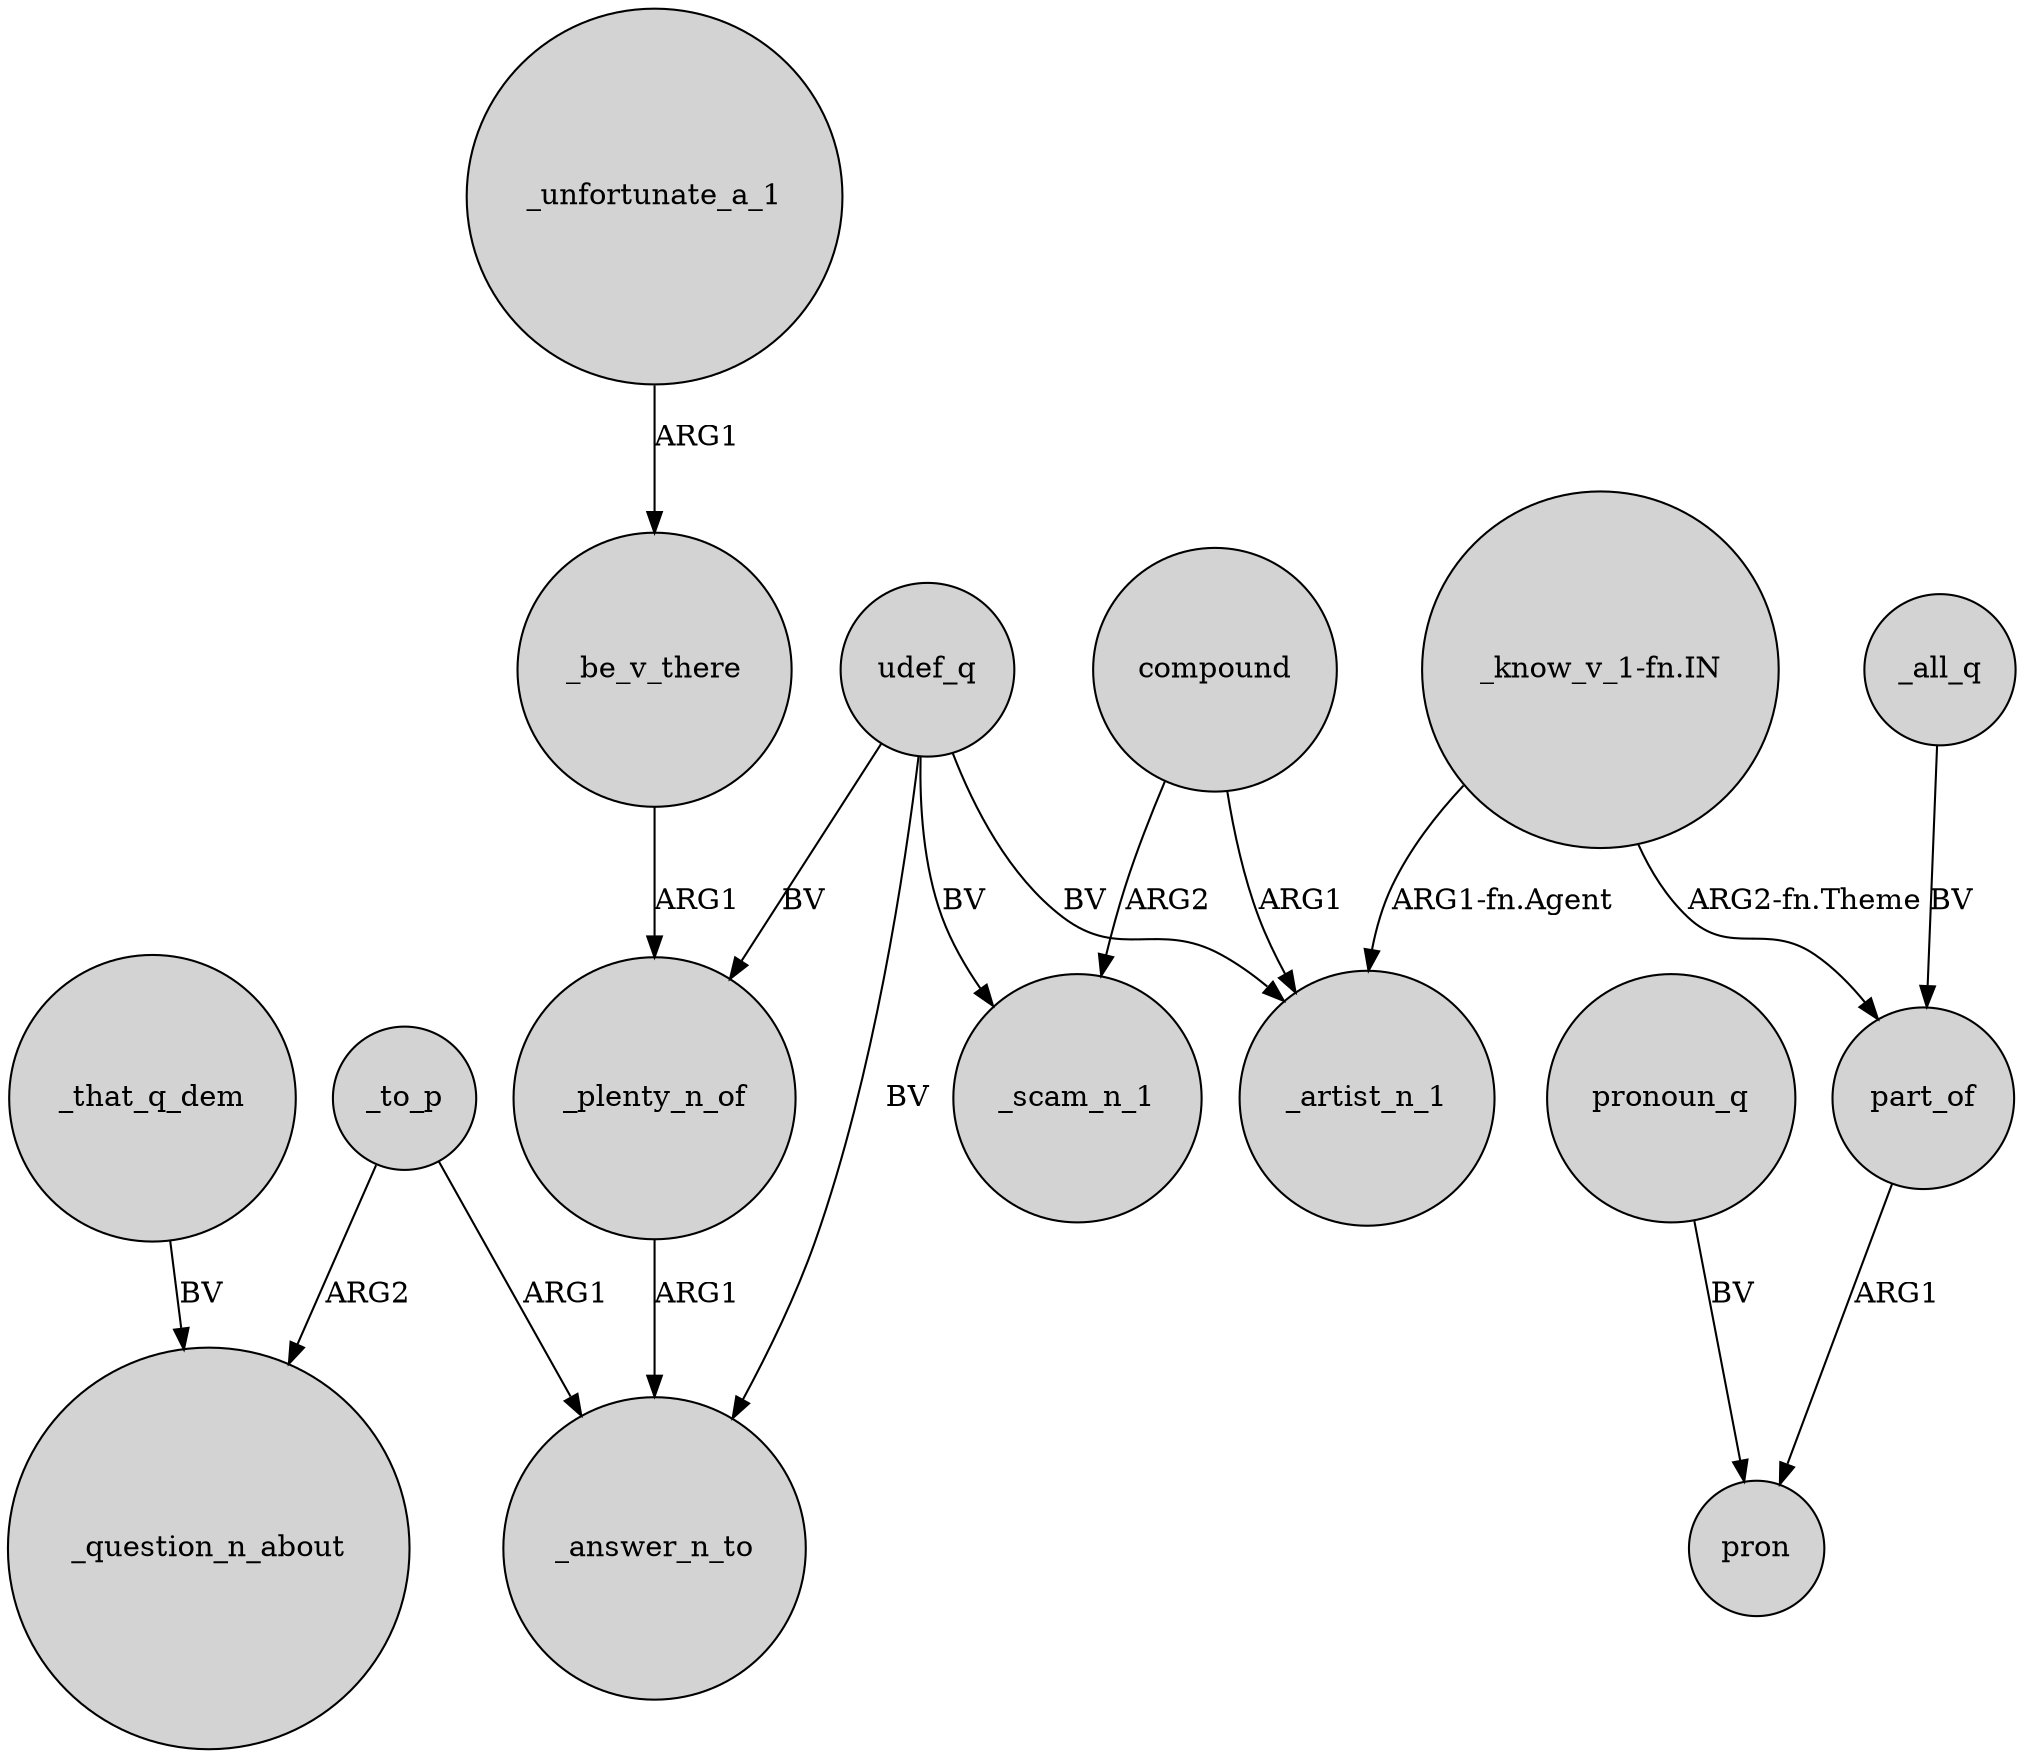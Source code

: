 digraph {
	node [shape=circle style=filled]
	_that_q_dem -> _question_n_about [label=BV]
	compound -> _artist_n_1 [label=ARG1]
	part_of -> pron [label=ARG1]
	udef_q -> _plenty_n_of [label=BV]
	_unfortunate_a_1 -> _be_v_there [label=ARG1]
	udef_q -> _scam_n_1 [label=BV]
	udef_q -> _answer_n_to [label=BV]
	_to_p -> _question_n_about [label=ARG2]
	compound -> _scam_n_1 [label=ARG2]
	"_know_v_1-fn.IN" -> _artist_n_1 [label="ARG1-fn.Agent"]
	"_know_v_1-fn.IN" -> part_of [label="ARG2-fn.Theme"]
	_all_q -> part_of [label=BV]
	_to_p -> _answer_n_to [label=ARG1]
	udef_q -> _artist_n_1 [label=BV]
	_be_v_there -> _plenty_n_of [label=ARG1]
	_plenty_n_of -> _answer_n_to [label=ARG1]
	pronoun_q -> pron [label=BV]
}
